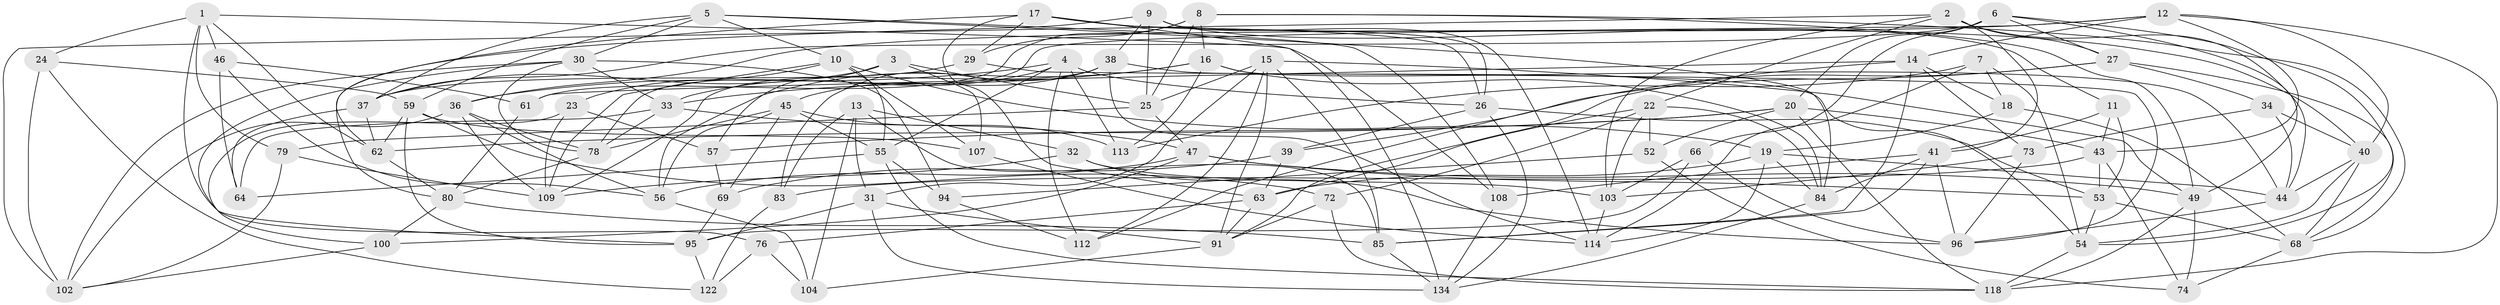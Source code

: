 // original degree distribution, {4: 1.0}
// Generated by graph-tools (version 1.1) at 2025/42/03/06/25 10:42:23]
// undirected, 85 vertices, 223 edges
graph export_dot {
graph [start="1"]
  node [color=gray90,style=filled];
  1 [super="+111"];
  2 [super="+75"];
  3;
  4 [super="+89"];
  5 [super="+119"];
  6 [super="+131"];
  7;
  8 [super="+82"];
  9 [super="+93"];
  10 [super="+87"];
  11;
  12 [super="+116"];
  13 [super="+28"];
  14 [super="+21"];
  15 [super="+99"];
  16 [super="+70"];
  17 [super="+48"];
  18;
  19 [super="+117"];
  20 [super="+106"];
  22 [super="+86"];
  23;
  24;
  25 [super="+98"];
  26 [super="+88"];
  27 [super="+65"];
  29;
  30 [super="+35"];
  31 [super="+42"];
  32;
  33 [super="+137"];
  34;
  36 [super="+58"];
  37 [super="+67"];
  38 [super="+77"];
  39;
  40 [super="+81"];
  41 [super="+51"];
  43 [super="+127"];
  44 [super="+130"];
  45 [super="+105"];
  46;
  47 [super="+121"];
  49 [super="+50"];
  52;
  53 [super="+60"];
  54 [super="+128"];
  55 [super="+115"];
  56 [super="+110"];
  57;
  59 [super="+71"];
  61;
  62 [super="+90"];
  63 [super="+125"];
  64;
  66;
  68 [super="+136"];
  69;
  72;
  73;
  74;
  76;
  78 [super="+101"];
  79;
  80 [super="+123"];
  83;
  84 [super="+97"];
  85 [super="+126"];
  91 [super="+92"];
  94;
  95 [super="+138"];
  96 [super="+133"];
  100;
  102 [super="+129"];
  103 [super="+132"];
  104;
  107;
  108;
  109 [super="+124"];
  112;
  113;
  114 [super="+120"];
  118 [super="+139"];
  122;
  134 [super="+135"];
  1 -- 108;
  1 -- 62;
  1 -- 46;
  1 -- 24;
  1 -- 76;
  1 -- 79;
  2 -- 102;
  2 -- 22;
  2 -- 44;
  2 -- 41;
  2 -- 103;
  2 -- 27;
  3 -- 107;
  3 -- 57;
  3 -- 37;
  3 -- 25;
  4 -- 113;
  4 -- 26;
  4 -- 112;
  4 -- 55;
  4 -- 33;
  4 -- 36;
  5 -- 108;
  5 -- 59;
  5 -- 10;
  5 -- 37;
  5 -- 30;
  5 -- 84;
  6 -- 66;
  6 -- 54;
  6 -- 20;
  6 -- 37;
  6 -- 49;
  6 -- 27;
  7 -- 54;
  7 -- 18;
  7 -- 113;
  7 -- 114;
  8 -- 29;
  8 -- 16;
  8 -- 49;
  8 -- 61;
  8 -- 25;
  8 -- 68;
  9 -- 11;
  9 -- 38;
  9 -- 80;
  9 -- 25;
  9 -- 26;
  9 -- 114;
  10 -- 107;
  10 -- 55;
  10 -- 19;
  10 -- 109;
  10 -- 23;
  11 -- 43;
  11 -- 41;
  11 -- 53;
  12 -- 43;
  12 -- 118;
  12 -- 36;
  12 -- 40;
  12 -- 14;
  12 -- 78;
  13 -- 83;
  13 -- 104;
  13 -- 32;
  13 -- 31 [weight=2];
  13 -- 85;
  14 -- 18;
  14 -- 61;
  14 -- 112;
  14 -- 73;
  14 -- 85;
  15 -- 91;
  15 -- 112;
  15 -- 85;
  15 -- 25;
  15 -- 31;
  15 -- 49;
  16 -- 44;
  16 -- 33;
  16 -- 56;
  16 -- 113;
  16 -- 84;
  17 -- 40;
  17 -- 62;
  17 -- 29;
  17 -- 134;
  17 -- 63;
  17 -- 26;
  18 -- 68;
  18 -- 19;
  19 -- 84;
  19 -- 63;
  19 -- 44;
  19 -- 114;
  20 -- 57;
  20 -- 43;
  20 -- 62;
  20 -- 52;
  20 -- 118;
  22 -- 103;
  22 -- 72;
  22 -- 52;
  22 -- 63;
  22 -- 84;
  23 -- 57;
  23 -- 100;
  23 -- 109;
  24 -- 122;
  24 -- 102;
  24 -- 59;
  25 -- 79;
  25 -- 47;
  26 -- 39;
  26 -- 53;
  26 -- 134;
  27 -- 68;
  27 -- 91;
  27 -- 34;
  27 -- 39;
  29 -- 96;
  29 -- 37;
  30 -- 94;
  30 -- 95;
  30 -- 33;
  30 -- 102;
  30 -- 78;
  31 -- 91;
  31 -- 95;
  31 -- 134;
  32 -- 109;
  32 -- 103;
  32 -- 96;
  33 -- 47;
  33 -- 64;
  33 -- 78;
  34 -- 40;
  34 -- 73;
  34 -- 44;
  36 -- 109;
  36 -- 102;
  36 -- 56;
  36 -- 78;
  37 -- 64;
  37 -- 62;
  38 -- 83;
  38 -- 45;
  38 -- 54;
  38 -- 114;
  38 -- 109;
  39 -- 69;
  39 -- 63;
  40 -- 68;
  40 -- 54;
  40 -- 44;
  41 -- 108;
  41 -- 96;
  41 -- 84;
  41 -- 85;
  43 -- 83;
  43 -- 74;
  43 -- 53;
  44 -- 96;
  45 -- 56;
  45 -- 113;
  45 -- 69;
  45 -- 78;
  45 -- 55;
  46 -- 64;
  46 -- 61;
  46 -- 56;
  47 -- 56;
  47 -- 100;
  47 -- 49;
  47 -- 53;
  49 -- 74;
  49 -- 118;
  52 -- 94;
  52 -- 74;
  53 -- 54;
  53 -- 68;
  54 -- 118;
  55 -- 94;
  55 -- 64;
  55 -- 118;
  56 -- 104;
  57 -- 69;
  59 -- 107;
  59 -- 72;
  59 -- 62;
  59 -- 95;
  61 -- 80;
  62 -- 80;
  63 -- 76;
  63 -- 91;
  66 -- 95;
  66 -- 103;
  66 -- 96;
  68 -- 74;
  69 -- 95;
  72 -- 91;
  72 -- 118;
  73 -- 96;
  73 -- 103;
  76 -- 122;
  76 -- 104;
  78 -- 80;
  79 -- 109;
  79 -- 102;
  80 -- 100;
  80 -- 85;
  83 -- 122;
  84 -- 134;
  85 -- 134;
  91 -- 104;
  94 -- 112;
  95 -- 122;
  100 -- 102;
  103 -- 114;
  107 -- 114;
  108 -- 134;
}
